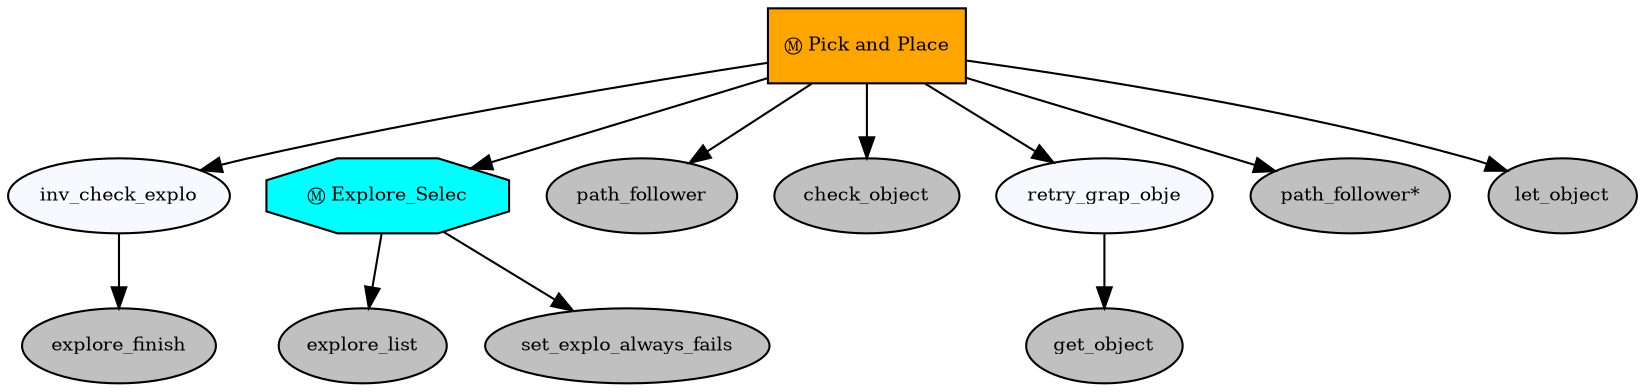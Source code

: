 digraph pastafarianism {
ordering=out;
graph [fontname="times-roman"];
node [fontname="times-roman"];
edge [fontname="times-roman"];
"Pick and Place" [fillcolor=orange, fontcolor=black, fontsize=9, label="Ⓜ Pick and Place", shape=box, style=filled];
inv_check_explo [fillcolor=ghostwhite, fontcolor=black, fontsize=9, label=inv_check_explo, shape=ellipse, style=filled];
"Pick and Place" -> inv_check_explo;
explore_finish [fillcolor=gray, fontcolor=black, fontsize=9, label=explore_finish, shape=ellipse, style=filled];
inv_check_explo -> explore_finish;
Explore_Selec [fillcolor=cyan, fontcolor=black, fontsize=9, label="Ⓜ Explore_Selec", shape=octagon, style=filled];
"Pick and Place" -> Explore_Selec;
explore_list [fillcolor=gray, fontcolor=black, fontsize=9, label=explore_list, shape=ellipse, style=filled];
Explore_Selec -> explore_list;
set_explo_always_fails [fillcolor=gray, fontcolor=black, fontsize=9, label=set_explo_always_fails, shape=ellipse, style=filled];
Explore_Selec -> set_explo_always_fails;
path_follower [fillcolor=gray, fontcolor=black, fontsize=9, label=path_follower, shape=ellipse, style=filled];
"Pick and Place" -> path_follower;
check_object [fillcolor=gray, fontcolor=black, fontsize=9, label=check_object, shape=ellipse, style=filled];
"Pick and Place" -> check_object;
retry_grap_obje [fillcolor=ghostwhite, fontcolor=black, fontsize=9, label=retry_grap_obje, shape=ellipse, style=filled];
"Pick and Place" -> retry_grap_obje;
get_object [fillcolor=gray, fontcolor=black, fontsize=9, label=get_object, shape=ellipse, style=filled];
retry_grap_obje -> get_object;
"path_follower*" [fillcolor=gray, fontcolor=black, fontsize=9, label="path_follower*", shape=ellipse, style=filled];
"Pick and Place" -> "path_follower*";
let_object [fillcolor=gray, fontcolor=black, fontsize=9, label=let_object, shape=ellipse, style=filled];
"Pick and Place" -> let_object;
}

